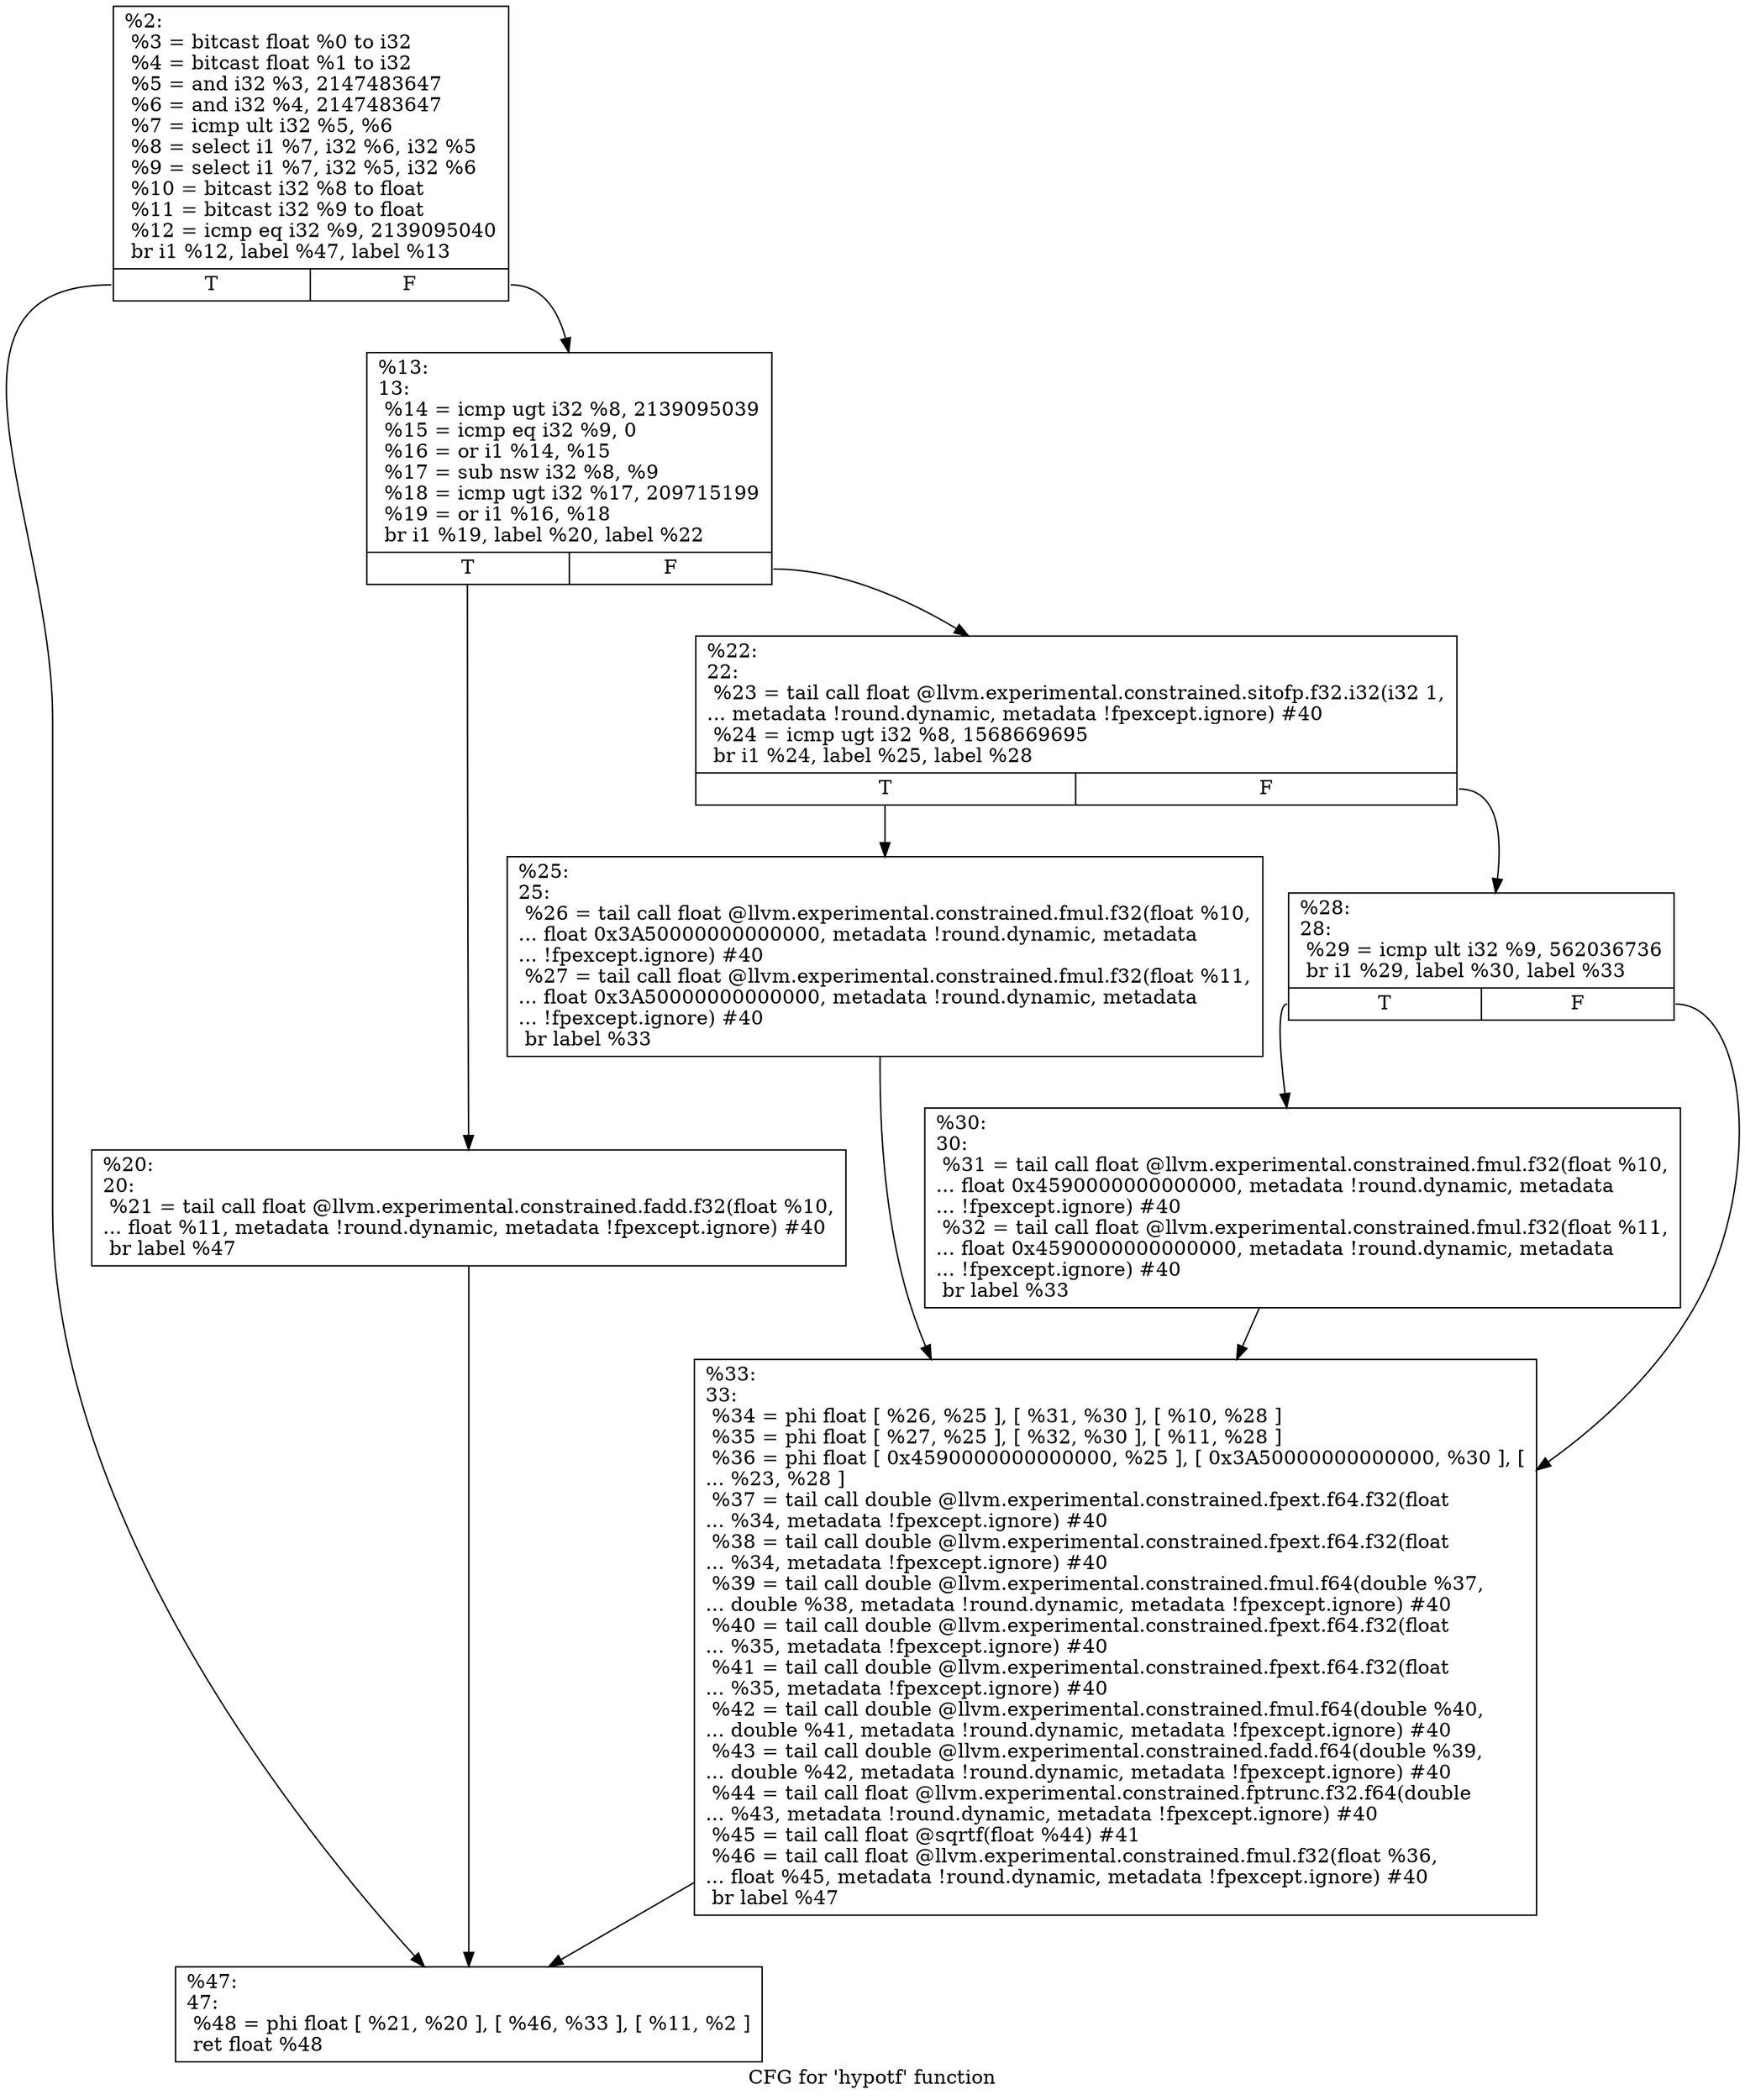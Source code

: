 digraph "CFG for 'hypotf' function" {
	label="CFG for 'hypotf' function";

	Node0x1914a60 [shape=record,label="{%2:\l  %3 = bitcast float %0 to i32\l  %4 = bitcast float %1 to i32\l  %5 = and i32 %3, 2147483647\l  %6 = and i32 %4, 2147483647\l  %7 = icmp ult i32 %5, %6\l  %8 = select i1 %7, i32 %6, i32 %5\l  %9 = select i1 %7, i32 %5, i32 %6\l  %10 = bitcast i32 %8 to float\l  %11 = bitcast i32 %9 to float\l  %12 = icmp eq i32 %9, 2139095040\l  br i1 %12, label %47, label %13\l|{<s0>T|<s1>F}}"];
	Node0x1914a60:s0 -> Node0x1914ce0;
	Node0x1914a60:s1 -> Node0x1914ab0;
	Node0x1914ab0 [shape=record,label="{%13:\l13:                                               \l  %14 = icmp ugt i32 %8, 2139095039\l  %15 = icmp eq i32 %9, 0\l  %16 = or i1 %14, %15\l  %17 = sub nsw i32 %8, %9\l  %18 = icmp ugt i32 %17, 209715199\l  %19 = or i1 %16, %18\l  br i1 %19, label %20, label %22\l|{<s0>T|<s1>F}}"];
	Node0x1914ab0:s0 -> Node0x1914b00;
	Node0x1914ab0:s1 -> Node0x1914b50;
	Node0x1914b00 [shape=record,label="{%20:\l20:                                               \l  %21 = tail call float @llvm.experimental.constrained.fadd.f32(float %10,\l... float %11, metadata !round.dynamic, metadata !fpexcept.ignore) #40\l  br label %47\l}"];
	Node0x1914b00 -> Node0x1914ce0;
	Node0x1914b50 [shape=record,label="{%22:\l22:                                               \l  %23 = tail call float @llvm.experimental.constrained.sitofp.f32.i32(i32 1,\l... metadata !round.dynamic, metadata !fpexcept.ignore) #40\l  %24 = icmp ugt i32 %8, 1568669695\l  br i1 %24, label %25, label %28\l|{<s0>T|<s1>F}}"];
	Node0x1914b50:s0 -> Node0x1914ba0;
	Node0x1914b50:s1 -> Node0x1914bf0;
	Node0x1914ba0 [shape=record,label="{%25:\l25:                                               \l  %26 = tail call float @llvm.experimental.constrained.fmul.f32(float %10,\l... float 0x3A50000000000000, metadata !round.dynamic, metadata\l... !fpexcept.ignore) #40\l  %27 = tail call float @llvm.experimental.constrained.fmul.f32(float %11,\l... float 0x3A50000000000000, metadata !round.dynamic, metadata\l... !fpexcept.ignore) #40\l  br label %33\l}"];
	Node0x1914ba0 -> Node0x1914c90;
	Node0x1914bf0 [shape=record,label="{%28:\l28:                                               \l  %29 = icmp ult i32 %9, 562036736\l  br i1 %29, label %30, label %33\l|{<s0>T|<s1>F}}"];
	Node0x1914bf0:s0 -> Node0x1914c40;
	Node0x1914bf0:s1 -> Node0x1914c90;
	Node0x1914c40 [shape=record,label="{%30:\l30:                                               \l  %31 = tail call float @llvm.experimental.constrained.fmul.f32(float %10,\l... float 0x4590000000000000, metadata !round.dynamic, metadata\l... !fpexcept.ignore) #40\l  %32 = tail call float @llvm.experimental.constrained.fmul.f32(float %11,\l... float 0x4590000000000000, metadata !round.dynamic, metadata\l... !fpexcept.ignore) #40\l  br label %33\l}"];
	Node0x1914c40 -> Node0x1914c90;
	Node0x1914c90 [shape=record,label="{%33:\l33:                                               \l  %34 = phi float [ %26, %25 ], [ %31, %30 ], [ %10, %28 ]\l  %35 = phi float [ %27, %25 ], [ %32, %30 ], [ %11, %28 ]\l  %36 = phi float [ 0x4590000000000000, %25 ], [ 0x3A50000000000000, %30 ], [\l... %23, %28 ]\l  %37 = tail call double @llvm.experimental.constrained.fpext.f64.f32(float\l... %34, metadata !fpexcept.ignore) #40\l  %38 = tail call double @llvm.experimental.constrained.fpext.f64.f32(float\l... %34, metadata !fpexcept.ignore) #40\l  %39 = tail call double @llvm.experimental.constrained.fmul.f64(double %37,\l... double %38, metadata !round.dynamic, metadata !fpexcept.ignore) #40\l  %40 = tail call double @llvm.experimental.constrained.fpext.f64.f32(float\l... %35, metadata !fpexcept.ignore) #40\l  %41 = tail call double @llvm.experimental.constrained.fpext.f64.f32(float\l... %35, metadata !fpexcept.ignore) #40\l  %42 = tail call double @llvm.experimental.constrained.fmul.f64(double %40,\l... double %41, metadata !round.dynamic, metadata !fpexcept.ignore) #40\l  %43 = tail call double @llvm.experimental.constrained.fadd.f64(double %39,\l... double %42, metadata !round.dynamic, metadata !fpexcept.ignore) #40\l  %44 = tail call float @llvm.experimental.constrained.fptrunc.f32.f64(double\l... %43, metadata !round.dynamic, metadata !fpexcept.ignore) #40\l  %45 = tail call float @sqrtf(float %44) #41\l  %46 = tail call float @llvm.experimental.constrained.fmul.f32(float %36,\l... float %45, metadata !round.dynamic, metadata !fpexcept.ignore) #40\l  br label %47\l}"];
	Node0x1914c90 -> Node0x1914ce0;
	Node0x1914ce0 [shape=record,label="{%47:\l47:                                               \l  %48 = phi float [ %21, %20 ], [ %46, %33 ], [ %11, %2 ]\l  ret float %48\l}"];
}
